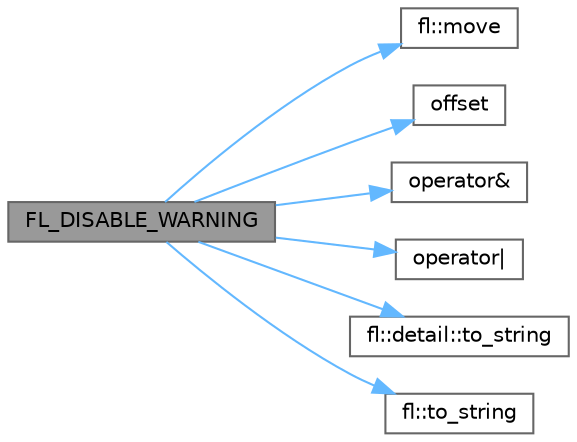digraph "FL_DISABLE_WARNING"
{
 // INTERACTIVE_SVG=YES
 // LATEX_PDF_SIZE
  bgcolor="transparent";
  edge [fontname=Helvetica,fontsize=10,labelfontname=Helvetica,labelfontsize=10];
  node [fontname=Helvetica,fontsize=10,shape=box,height=0.2,width=0.4];
  rankdir="LR";
  Node1 [id="Node000001",label="FL_DISABLE_WARNING",height=0.2,width=0.4,color="gray40", fillcolor="grey60", style="filled", fontcolor="black",tooltip=" "];
  Node1 -> Node2 [id="edge1_Node000001_Node000002",color="steelblue1",style="solid",tooltip=" "];
  Node2 [id="Node000002",label="fl::move",height=0.2,width=0.4,color="grey40", fillcolor="white", style="filled",URL="$d4/d36/namespacefl_a0445ddcae69ac4e524ec18098eb84dbf.html#a0445ddcae69ac4e524ec18098eb84dbf",tooltip=" "];
  Node1 -> Node3 [id="edge2_Node000001_Node000003",color="steelblue1",style="solid",tooltip=" "];
  Node3 [id="Node000003",label="offset",height=0.2,width=0.4,color="grey40", fillcolor="white", style="filled",URL="$d6/daf/direct_8h_a0b3fd115c40d6ac683a810a572fc6104.html#a0b3fd115c40d6ac683a810a572fc6104",tooltip=" "];
  Node1 -> Node4 [id="edge3_Node000001_Node000004",color="steelblue1",style="solid",tooltip=" "];
  Node4 [id="Node000004",label="operator&",height=0.2,width=0.4,color="grey40", fillcolor="white", style="filled",URL="$db/dd1/crgb_8h_a8a80cf207f08b95b7e6d5775ec02ac4b.html#a8a80cf207f08b95b7e6d5775ec02ac4b",tooltip="Combine two CRGB objects, taking the smallest value of each channel."];
  Node1 -> Node5 [id="edge4_Node000001_Node000005",color="steelblue1",style="solid",tooltip=" "];
  Node5 [id="Node000005",label="operator\|",height=0.2,width=0.4,color="grey40", fillcolor="white", style="filled",URL="$db/dd1/crgb_8h_a8a5083bb351fad245f328ae8066134ae.html#a8a5083bb351fad245f328ae8066134ae",tooltip="Combine two CRGB objects, taking the largest value of each channel."];
  Node1 -> Node6 [id="edge5_Node000001_Node000006",color="steelblue1",style="solid",tooltip=" "];
  Node6 [id="Node000006",label="fl::detail::to_string",height=0.2,width=0.4,color="grey40", fillcolor="white", style="filled",URL="$df/d9e/namespacefl_1_1detail_aa878a2c7d8c38f99002cb94c3d6d3465.html#aa878a2c7d8c38f99002cb94c3d6d3465",tooltip=" "];
  Node1 -> Node7 [id="edge6_Node000001_Node000007",color="steelblue1",style="solid",tooltip=" "];
  Node7 [id="Node000007",label="fl::to_string",height=0.2,width=0.4,color="grey40", fillcolor="white", style="filled",URL="$d4/d36/namespacefl_a51af8617c16d4d2a40aca6d4f81a92c4.html#a51af8617c16d4d2a40aca6d4f81a92c4",tooltip=" "];
}
